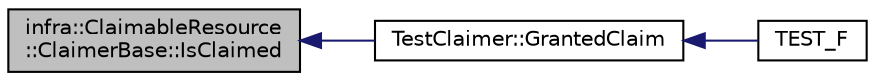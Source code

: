 digraph "infra::ClaimableResource::ClaimerBase::IsClaimed"
{
 // INTERACTIVE_SVG=YES
  edge [fontname="Helvetica",fontsize="10",labelfontname="Helvetica",labelfontsize="10"];
  node [fontname="Helvetica",fontsize="10",shape=record];
  rankdir="LR";
  Node13 [label="infra::ClaimableResource\l::ClaimerBase::IsClaimed",height=0.2,width=0.4,color="black", fillcolor="grey75", style="filled", fontcolor="black"];
  Node13 -> Node14 [dir="back",color="midnightblue",fontsize="10",style="solid",fontname="Helvetica"];
  Node14 [label="TestClaimer::GrantedClaim",height=0.2,width=0.4,color="black", fillcolor="white", style="filled",URL="$d4/d1d/class_test_claimer.html#aa0cc92eb5130466c3fa519a91a6dc5d5"];
  Node14 -> Node15 [dir="back",color="midnightblue",fontsize="10",style="solid",fontname="Helvetica"];
  Node15 [label="TEST_F",height=0.2,width=0.4,color="black", fillcolor="white", style="filled",URL="$d8/d21/_test_claimable_resource_8cpp.html#a2222b66a52a745109080df966cc51860"];
}
